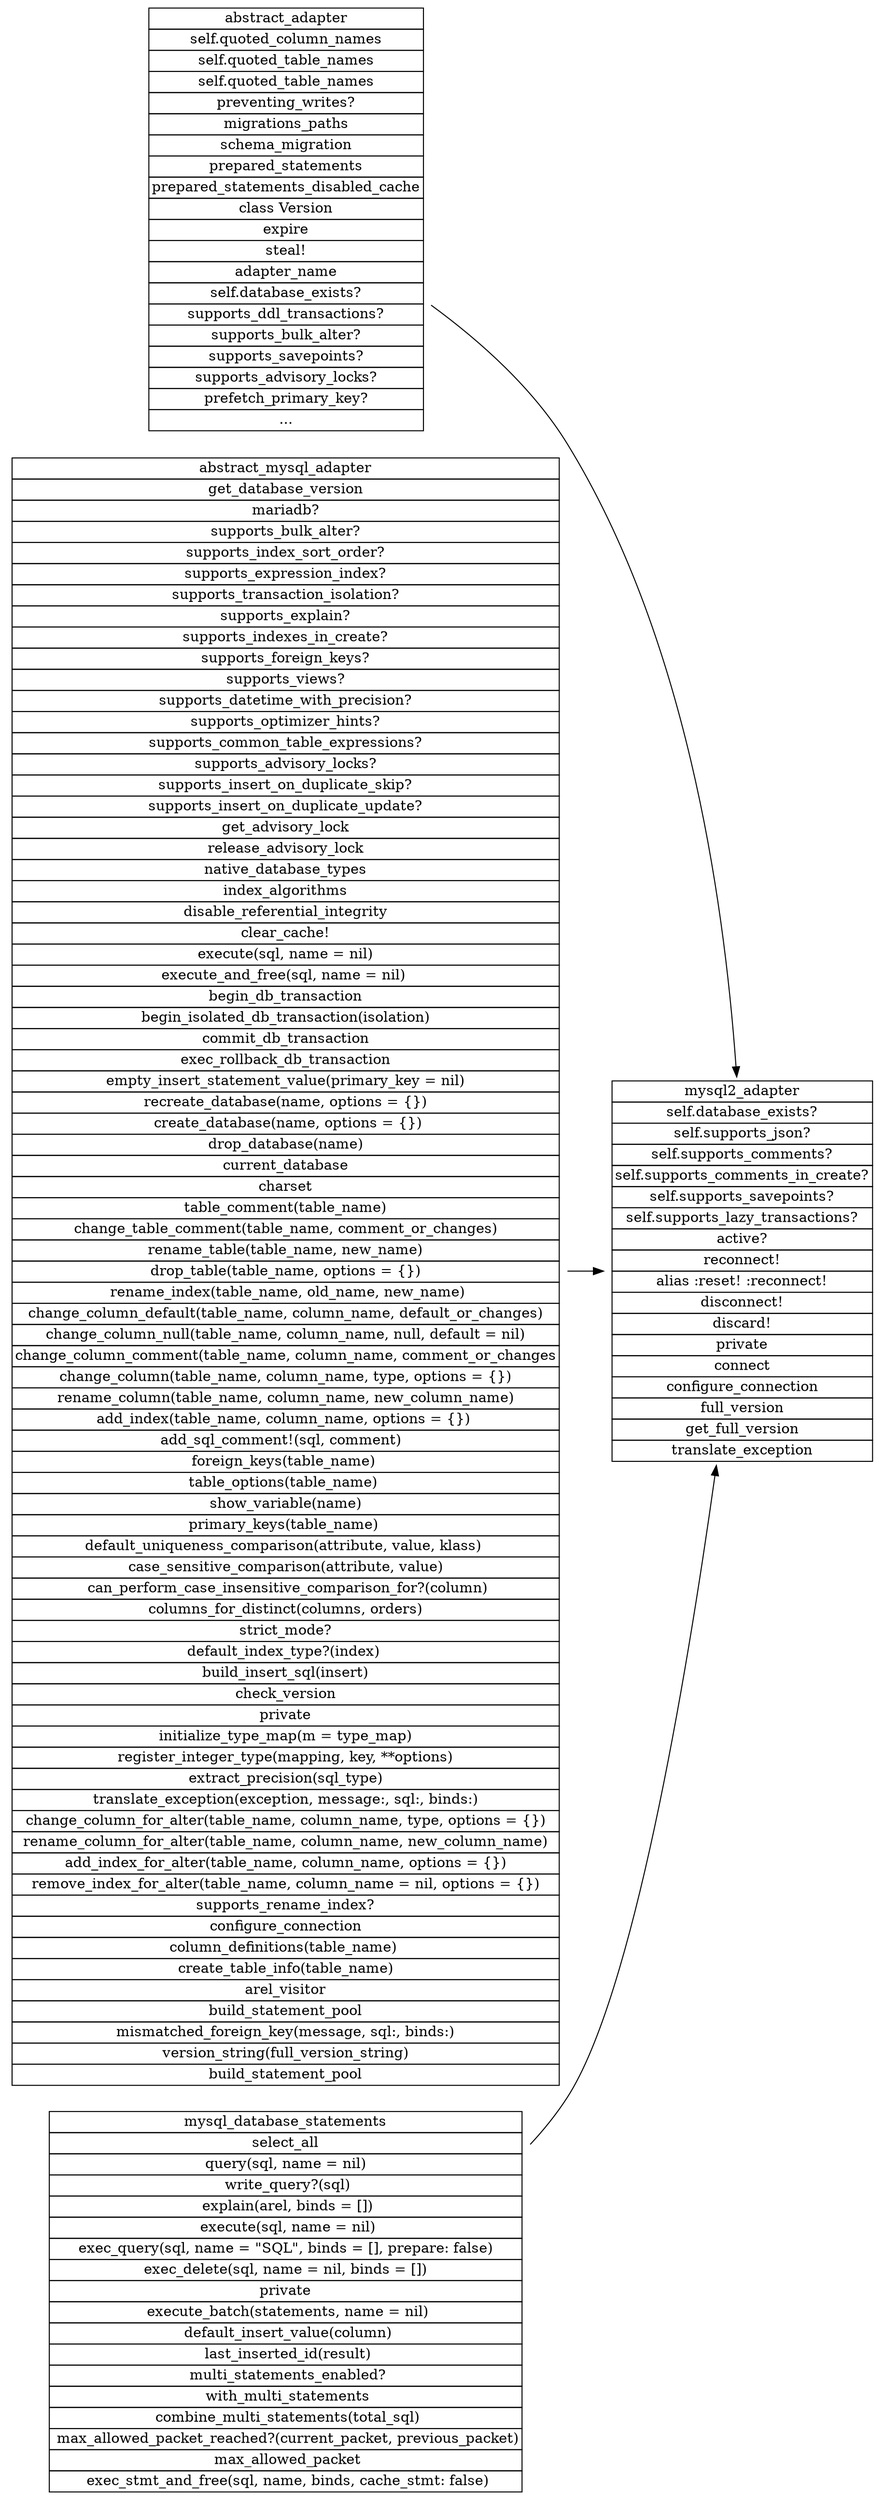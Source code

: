 # http://www.graphviz.org/

digraph G {
    rank=same
    rankdir=LR
    

	 abstract_adapter 
		[shape=none,label = <<table border="0" cellspacing="0" cellborder="1">
	 
		<tr><td>abstract_adapter</td></tr>
	  
             <tr>
              <td>self.quoted_column_names</td>
              
             </tr>
             <tr>
              <td>self.quoted_table_names</td>
            
             </tr>
             <tr>
              <td>self.quoted_table_names</td>
             </tr>
            <tr>
              <td>preventing_writes?</td>
             </tr>
             <tr>
              <td>migrations_paths</td>
             </tr>
              <tr>
              <td>schema_migration</td>
             </tr>
             <tr>
              <td>prepared_statements</td>
             </tr>
              <tr>
              <td>prepared_statements_disabled_cache</td>
             </tr>
              <tr>
              <td>class Version</td>
             </tr>
              <tr>
              <td>expire</td>
             </tr>
              <tr>
              <td>steal!</td>
             </tr>
              <tr>
              <td>adapter_name</td>
             </tr>
              <tr>
              <td>self.database_exists?</td>
             </tr>
             <tr>
              <td>supports_ddl_transactions?</td>
             </tr>
              <tr>
              <td>supports_bulk_alter?</td>
             </tr>
              <tr>
              <td>supports_savepoints?</td>
             </tr>
              <tr>
              <td>supports_advisory_locks?</td>
             </tr>
              <tr>
              <td>prefetch_primary_key?</td>
             </tr>
               <tr>
              <td>...</td>
             </tr>
        </table>>];
	    
    	
	
		
	
	
	 mysql2_adapter 
	    [shape=none,
	   label =  <<table border="0" cellspacing="0" cellborder="1">
	     <tr>
              <td>mysql2_adapter</td>
         </tr>
       
	     <tr>
              <td>self.database_exists?</td>
         </tr>
          <tr>
              <td>self.supports_json?</td>
         </tr>
           <tr>
              <td>self.supports_comments?</td>
         </tr>
          <tr>
              <td>self.supports_comments_in_create?</td>
         </tr>
          <tr>
              <td>self.supports_savepoints?</td>
         </tr>
                   <tr>
              <td>self.supports_lazy_transactions?</td>
         </tr>
         <tr>
         <td>active?</td>
         </tr>

          <tr>
         <td>reconnect!</td>
         </tr>

          <tr>
         <td>alias :reset! :reconnect!</td>
         </tr>

          <tr>
         <td>disconnect!</td>
         </tr>

          <tr>
         <td>discard!</td>
         </tr>
        
        <tr>
         <td>private</td>
         </tr>

          <tr>
         <td>connect</td>
         </tr>

     <tr>
         <td>configure_connection</td>
         </tr>
	   <tr>
         <td>full_version</td>
         </tr>
	   <tr>
         <td>get_full_version</td>
         </tr>
            <tr>
         <td>translate_exception</td>
         </tr>
	    </table>>];
    
    
  abstract_mysql_adapter[
      shape=none,
      label=<<table border="0" cellspacing="0" cellborder="1">
      <tr>
              <td>abstract_mysql_adapter</td>
         </tr>
       <tr>
              <td>get_database_version</td>
         </tr>
           <tr>
              <td>mariadb?</td>
         </tr>
          <tr>
              <td>supports_bulk_alter?</td>
         </tr>
         <tr>
              <td>supports_index_sort_order?</td>
         </tr>
          <tr>
              <td>supports_expression_index?</td>
         </tr>

          <tr>
              <td>supports_transaction_isolation?</td>
         </tr>

           <tr>
              <td>supports_explain?</td>
         </tr>

          <tr>
              <td>supports_indexes_in_create?</td>
         </tr>

           <tr>
              <td>supports_foreign_keys?</td>
         </tr>
          <tr>
              <td>supports_views?</td>
         </tr>

          <tr>
              <td>supports_datetime_with_precision?</td>
         </tr>


          <tr>
              <td>supports_optimizer_hints?</td>
         </tr>

          <tr>
              <td>supports_common_table_expressions?</td>
         </tr>

          <tr>
              <td>supports_advisory_locks?</td>
         </tr>
          <tr>
              <td>supports_insert_on_duplicate_skip?</td>
         </tr>
                   <tr>
              <td>supports_insert_on_duplicate_update?</td>
         </tr>
        <tr>
              <td>get_advisory_lock</td>
         </tr>

            <tr>
              <td>release_advisory_lock</td>
         </tr>

           <tr>
              <td>native_database_types</td>
         </tr>

               <tr>
              <td>index_algorithms</td>
         </tr>

        <tr>
              <td>disable_referential_integrity</td>
         </tr>


  <tr>
              <td>clear_cache!</td>
         </tr>
  <tr>
              <td>execute(sql, name = nil)</td>
         </tr>
  <tr>
              <td>execute_and_free(sql, name = nil) </td>
         </tr>
           <tr>
              <td>begin_db_transaction</td>
         </tr>
           <tr>
              <td>begin_isolated_db_transaction(isolation)</td>
         </tr>

           <tr>
              <td>commit_db_transaction</td>
         </tr>

           <tr>
              <td>exec_rollback_db_transaction</td>
         </tr>

           <tr>
              <td>empty_insert_statement_value(primary_key = nil)</td>
         </tr>
           <tr>
              <td>recreate_database(name, options = {})</td>
         </tr>

           <tr>
              <td> create_database(name, options = {})</td>
         </tr>
           <tr>
              <td>drop_database(name)</td>
         </tr>

   <tr>
              <td>current_database</td>
         </tr>

            <tr>
              <td>charset</td>
         </tr>

            <tr>
              <td>table_comment(table_name)</td>
         </tr>

            <tr>
              <td>change_table_comment(table_name, comment_or_changes)</td>
         </tr>

              <tr>
              <td>rename_table(table_name, new_name)</td>
         </tr>

      <tr>
              <td>drop_table(table_name, options = {})</td>
         </tr>

      <tr>
              <td> rename_index(table_name, old_name, new_name)</td>
         </tr>

      <tr>
              <td>change_column_default(table_name, column_name, default_or_changes)</td>
         </tr>

    <tr>
              <td> change_column_null(table_name, column_name, null, default = nil) </td>
         </tr>

    <tr>
              <td>change_column_comment(table_name, column_name, comment_or_changes</td>
         </tr>


    <tr>
              <td>change_column(table_name, column_name, type, options = {})</td>
         </tr>


    <tr>
              <td>rename_column(table_name, column_name, new_column_name)</td>
         </tr>


    <tr>
              <td>add_index(table_name, column_name, options = {}) </td>
         </tr>


             <tr>
              <td>add_sql_comment!(sql, comment)  </td>
         </tr>
             <tr>
              <td>foreign_keys(table_name) </td>
         </tr>

        
        <tr>
              <td>table_options(table_name) </td>
         </tr>

        <tr>
              <td>show_variable(name)</td>
         </tr>

           <tr>
              <td>primary_keys(table_name) </td>
         </tr>


           <tr>
              <td>default_uniqueness_comparison(attribute, value, klass) </td>
         </tr>

           <tr>
              <td>case_sensitive_comparison(attribute, value)</td>
         </tr>

           <tr>
              <td> can_perform_case_insensitive_comparison_for?(column)</td>
         </tr>

          <tr>
              <td>columns_for_distinct(columns, orders)</td>
         </tr>
  <tr>
              <td>strict_mode?</td>
         </tr>

  <tr>
              <td>default_index_type?(index) </td>
         </tr>

           <tr>
              <td>build_insert_sql(insert)</td>
         </tr>

           <tr>
              <td>check_version</td>
         </tr>

           <tr>
              <td>private</td>
         </tr>
           <tr>
              <td>initialize_type_map(m = type_map)</td>
         </tr>

           <tr>
              <td>register_integer_type(mapping, key, **options)</td>
         </tr>

           <tr>
              <td>extract_precision(sql_type)</td>
         </tr>


           <tr>
              <td>translate_exception(exception, message:, sql:, binds:)</td>
         </tr>

           <tr>
              <td>change_column_for_alter(table_name, column_name, type, options = {})</td>
         </tr>

        <tr>
              <td>rename_column_for_alter(table_name, column_name, new_column_name)</td>
         </tr>

        <tr>
              <td>add_index_for_alter(table_name, column_name, options = {})</td>
         </tr>

           <tr>
              <td>remove_index_for_alter(table_name, column_name = nil, options = {})</td>
         </tr>

           <tr>
              <td>supports_rename_index?</td>
         </tr>

           <tr>
              <td>configure_connection</td>
         </tr>

           <tr>
              <td>column_definitions(table_name) </td>
         </tr>


           <tr>
              <td>create_table_info(table_name)</td>
         </tr>


           <tr>
              <td>arel_visitor</td>
         </tr>


           <tr>
              <td>build_statement_pool</td>
         </tr>


          <tr>
              <td>mismatched_foreign_key(message, sql:, binds:)</td>
         </tr>

          <tr>
              <td>version_string(full_version_string)</td>
         </tr>

          <tr>
              <td>build_statement_pool</td>
         </tr>

       </table>>];

 

mysql_database_statements[
      shape=none,
      label=<<table border="0" cellspacing="0" cellborder="1">
      <tr>
              <td>mysql_database_statements</td>
         </tr>
       <tr>
              <td>select_all</td>
         </tr>
           <tr>
              <td>query(sql, name = nil)</td>
         </tr>
          <tr>
              <td> write_query?(sql)</td>
         </tr>

          <tr>
              <td> explain(arel, binds = [])</td>
         </tr>

          <tr>
              <td> execute(sql, name = nil)</td>
         </tr>

          <tr>
              <td>exec_query(sql, name = "SQL", binds = [], prepare: false)</td>
         </tr>

        <tr>
              <td>exec_delete(sql, name = nil, binds = [])</td>
         </tr>

     <tr>
              <td>private</td>
         </tr>

     <tr>
              <td> execute_batch(statements, name = nil)</td>
         </tr>

  <tr>
              <td> default_insert_value(column)</td>
         </tr>


  <tr>
              <td> last_inserted_id(result)</td>
         </tr>
 <tr>
              <td> multi_statements_enabled?</td>
         </tr>

          <tr>
              <td> with_multi_statements</td>
         </tr>

           <tr>
              <td> combine_multi_statements(total_sql)</td>
         </tr>

  <tr>
              <td> max_allowed_packet_reached?(current_packet, previous_packet)</td>
         </tr>

           <tr>
              <td> max_allowed_packet</td>
         </tr>

            <tr>
              <td> exec_stmt_and_free(sql, name, binds, cache_stmt: false)</td>
         </tr>

          
       </table>>];

       abstract_adapter -> mysql2_adapter;
    abstract_mysql_adapter -> mysql2_adapter;
    mysql_database_statements -> mysql2_adapter;
}
